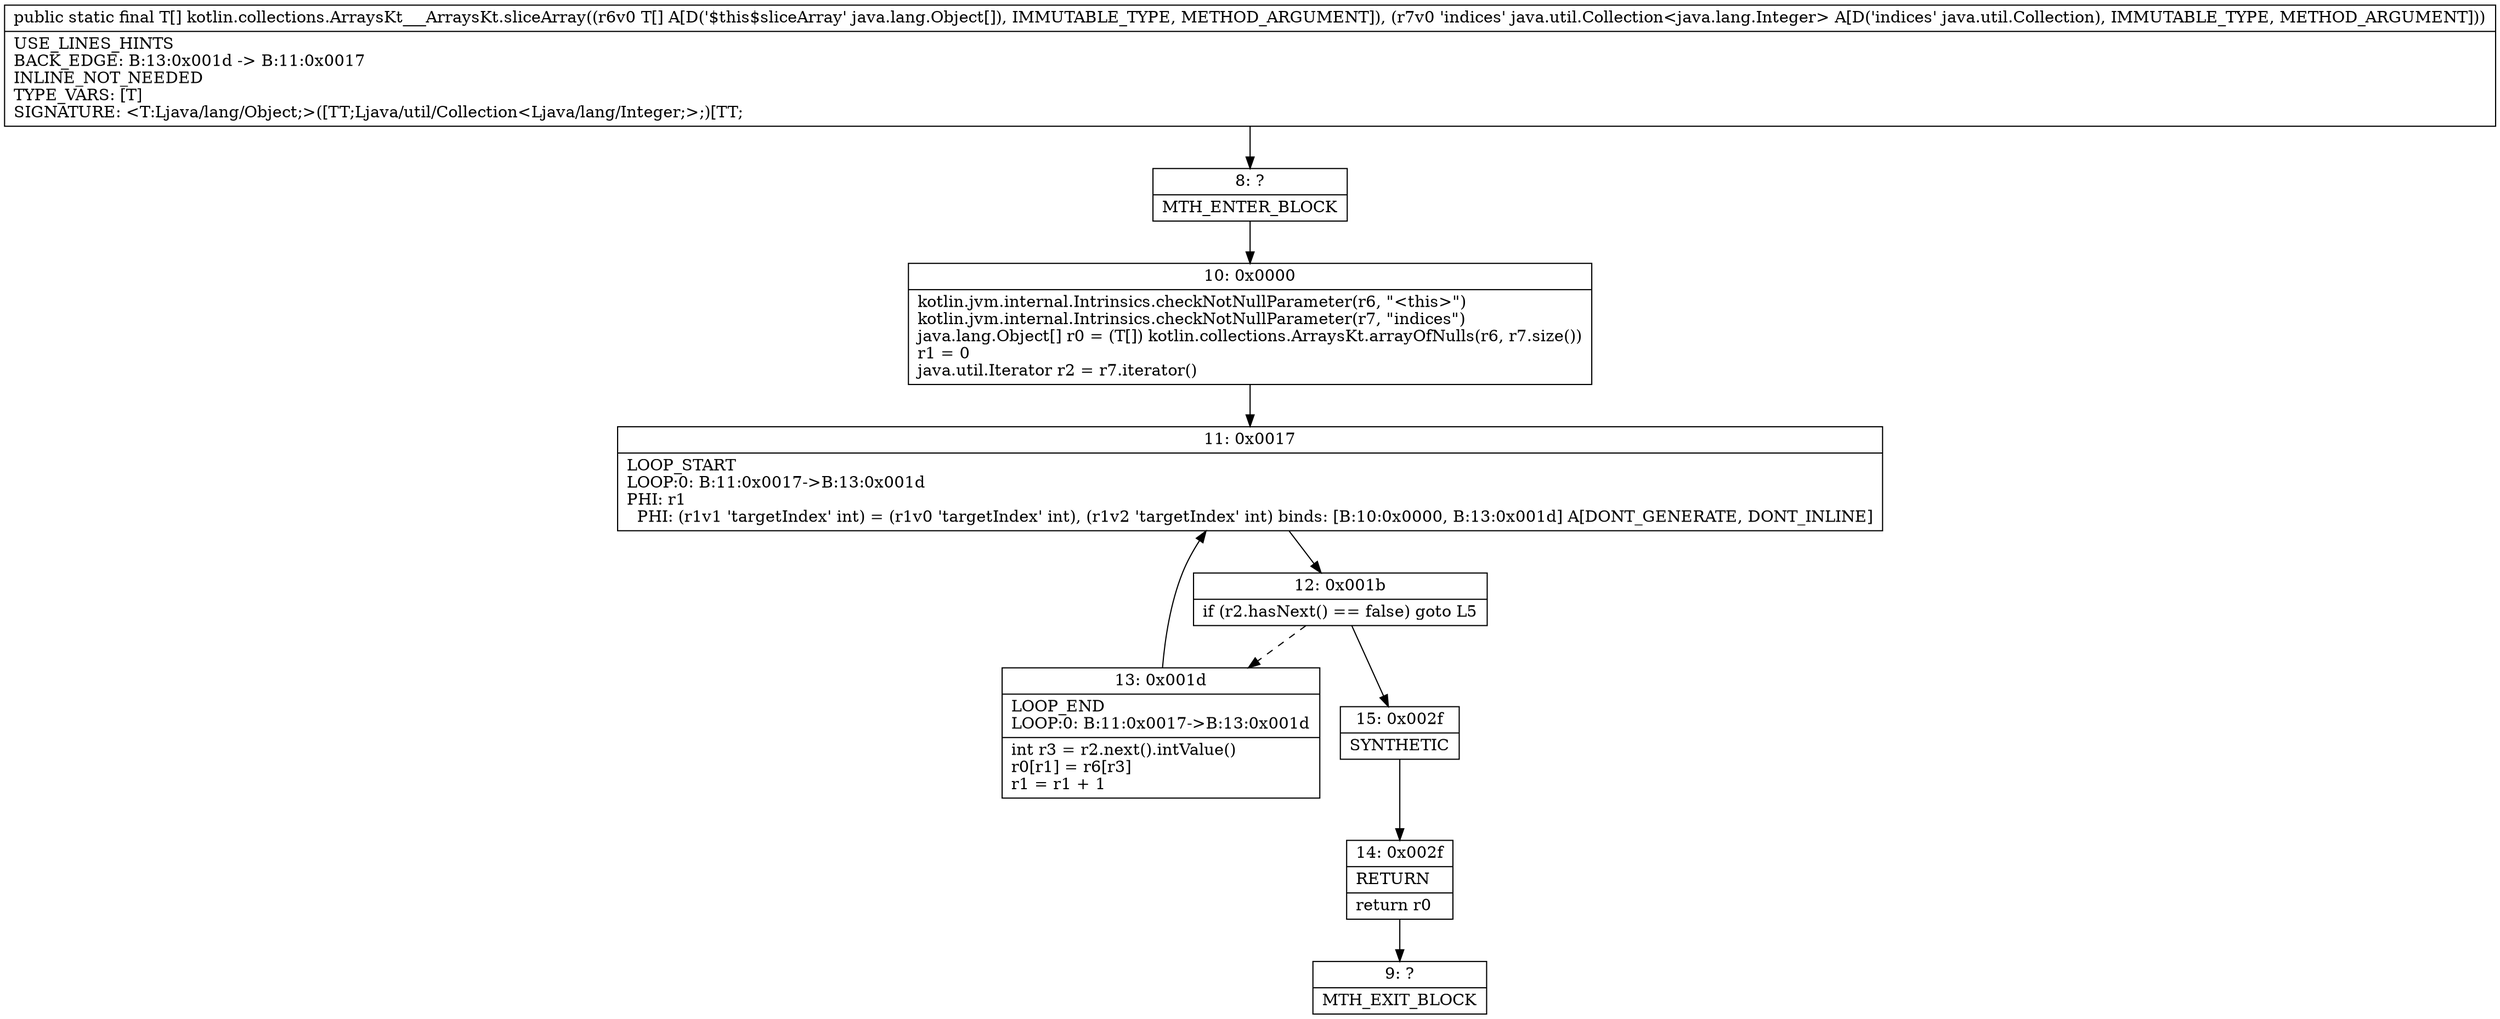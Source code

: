 digraph "CFG forkotlin.collections.ArraysKt___ArraysKt.sliceArray([Ljava\/lang\/Object;Ljava\/util\/Collection;)[Ljava\/lang\/Object;" {
Node_8 [shape=record,label="{8\:\ ?|MTH_ENTER_BLOCK\l}"];
Node_10 [shape=record,label="{10\:\ 0x0000|kotlin.jvm.internal.Intrinsics.checkNotNullParameter(r6, \"\<this\>\")\lkotlin.jvm.internal.Intrinsics.checkNotNullParameter(r7, \"indices\")\ljava.lang.Object[] r0 = (T[]) kotlin.collections.ArraysKt.arrayOfNulls(r6, r7.size())\lr1 = 0\ljava.util.Iterator r2 = r7.iterator()\l}"];
Node_11 [shape=record,label="{11\:\ 0x0017|LOOP_START\lLOOP:0: B:11:0x0017\-\>B:13:0x001d\lPHI: r1 \l  PHI: (r1v1 'targetIndex' int) = (r1v0 'targetIndex' int), (r1v2 'targetIndex' int) binds: [B:10:0x0000, B:13:0x001d] A[DONT_GENERATE, DONT_INLINE]\l}"];
Node_12 [shape=record,label="{12\:\ 0x001b|if (r2.hasNext() == false) goto L5\l}"];
Node_13 [shape=record,label="{13\:\ 0x001d|LOOP_END\lLOOP:0: B:11:0x0017\-\>B:13:0x001d\l|int r3 = r2.next().intValue()\lr0[r1] = r6[r3]\lr1 = r1 + 1\l}"];
Node_15 [shape=record,label="{15\:\ 0x002f|SYNTHETIC\l}"];
Node_14 [shape=record,label="{14\:\ 0x002f|RETURN\l|return r0\l}"];
Node_9 [shape=record,label="{9\:\ ?|MTH_EXIT_BLOCK\l}"];
MethodNode[shape=record,label="{public static final T[] kotlin.collections.ArraysKt___ArraysKt.sliceArray((r6v0 T[] A[D('$this$sliceArray' java.lang.Object[]), IMMUTABLE_TYPE, METHOD_ARGUMENT]), (r7v0 'indices' java.util.Collection\<java.lang.Integer\> A[D('indices' java.util.Collection), IMMUTABLE_TYPE, METHOD_ARGUMENT]))  | USE_LINES_HINTS\lBACK_EDGE: B:13:0x001d \-\> B:11:0x0017\lINLINE_NOT_NEEDED\lTYPE_VARS: [T]\lSIGNATURE: \<T:Ljava\/lang\/Object;\>([TT;Ljava\/util\/Collection\<Ljava\/lang\/Integer;\>;)[TT;\l}"];
MethodNode -> Node_8;Node_8 -> Node_10;
Node_10 -> Node_11;
Node_11 -> Node_12;
Node_12 -> Node_13[style=dashed];
Node_12 -> Node_15;
Node_13 -> Node_11;
Node_15 -> Node_14;
Node_14 -> Node_9;
}

